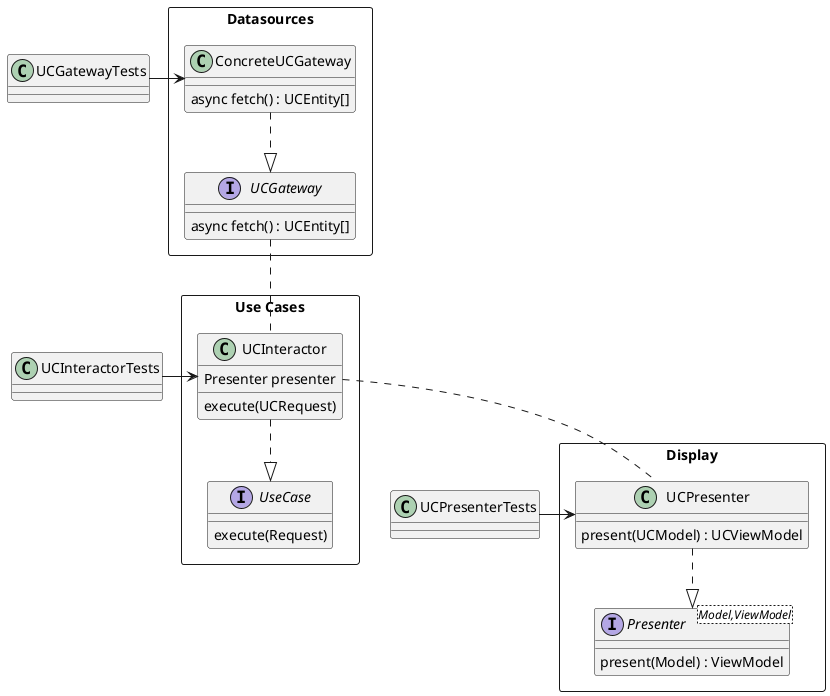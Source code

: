 @startuml

together {
package "Use Cases" <<Rectangle>> {
interface UseCase {
	{method} execute(Request)
}

class UCInteractor {
	{field} Presenter presenter
	{method} execute(UCRequest)
}
}

class UCInteractorTests
}

together {
package "Datasources" <<Rectangle>> {
interface UCGateway {
	{method} async fetch() : UCEntity[]
}
class ConcreteUCGateway {
	{method} async fetch() : UCEntity[]
}

}

class UCGatewayTests
}

together {
package "Display" <<Rectangle>> {

interface Presenter<Model,ViewModel> {
	{method} present(Model) : ViewModel
}

class UCPresenter {
	{method} present(UCModel) : UCViewModel
}
}

class UCPresenterTests
}

UCGatewayTests -> ConcreteUCGateway
UCInteractorTests -> UCInteractor
UCPresenterTests -> UCPresenter
UCGateway .. UCInteractor 
UCInteractor ..|> UseCase
ConcreteUCGateway ..|> UCGateway
UCPresenter ..|> Presenter
UCInteractor .. UCPresenter


@enduml

